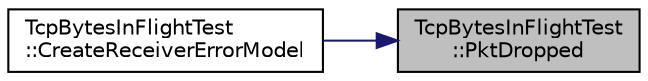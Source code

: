 digraph "TcpBytesInFlightTest::PktDropped"
{
 // LATEX_PDF_SIZE
  edge [fontname="Helvetica",fontsize="10",labelfontname="Helvetica",labelfontsize="10"];
  node [fontname="Helvetica",fontsize="10",shape=record];
  rankdir="RL";
  Node1 [label="TcpBytesInFlightTest\l::PktDropped",height=0.2,width=0.4,color="black", fillcolor="grey75", style="filled", fontcolor="black",tooltip="Called when a packet is dropped."];
  Node1 -> Node2 [dir="back",color="midnightblue",fontsize="10",style="solid",fontname="Helvetica"];
  Node2 [label="TcpBytesInFlightTest\l::CreateReceiverErrorModel",height=0.2,width=0.4,color="black", fillcolor="white", style="filled",URL="$class_tcp_bytes_in_flight_test.html#a1942203532d11a2136fe0369fd7385fc",tooltip="Create a receiver error model."];
}
